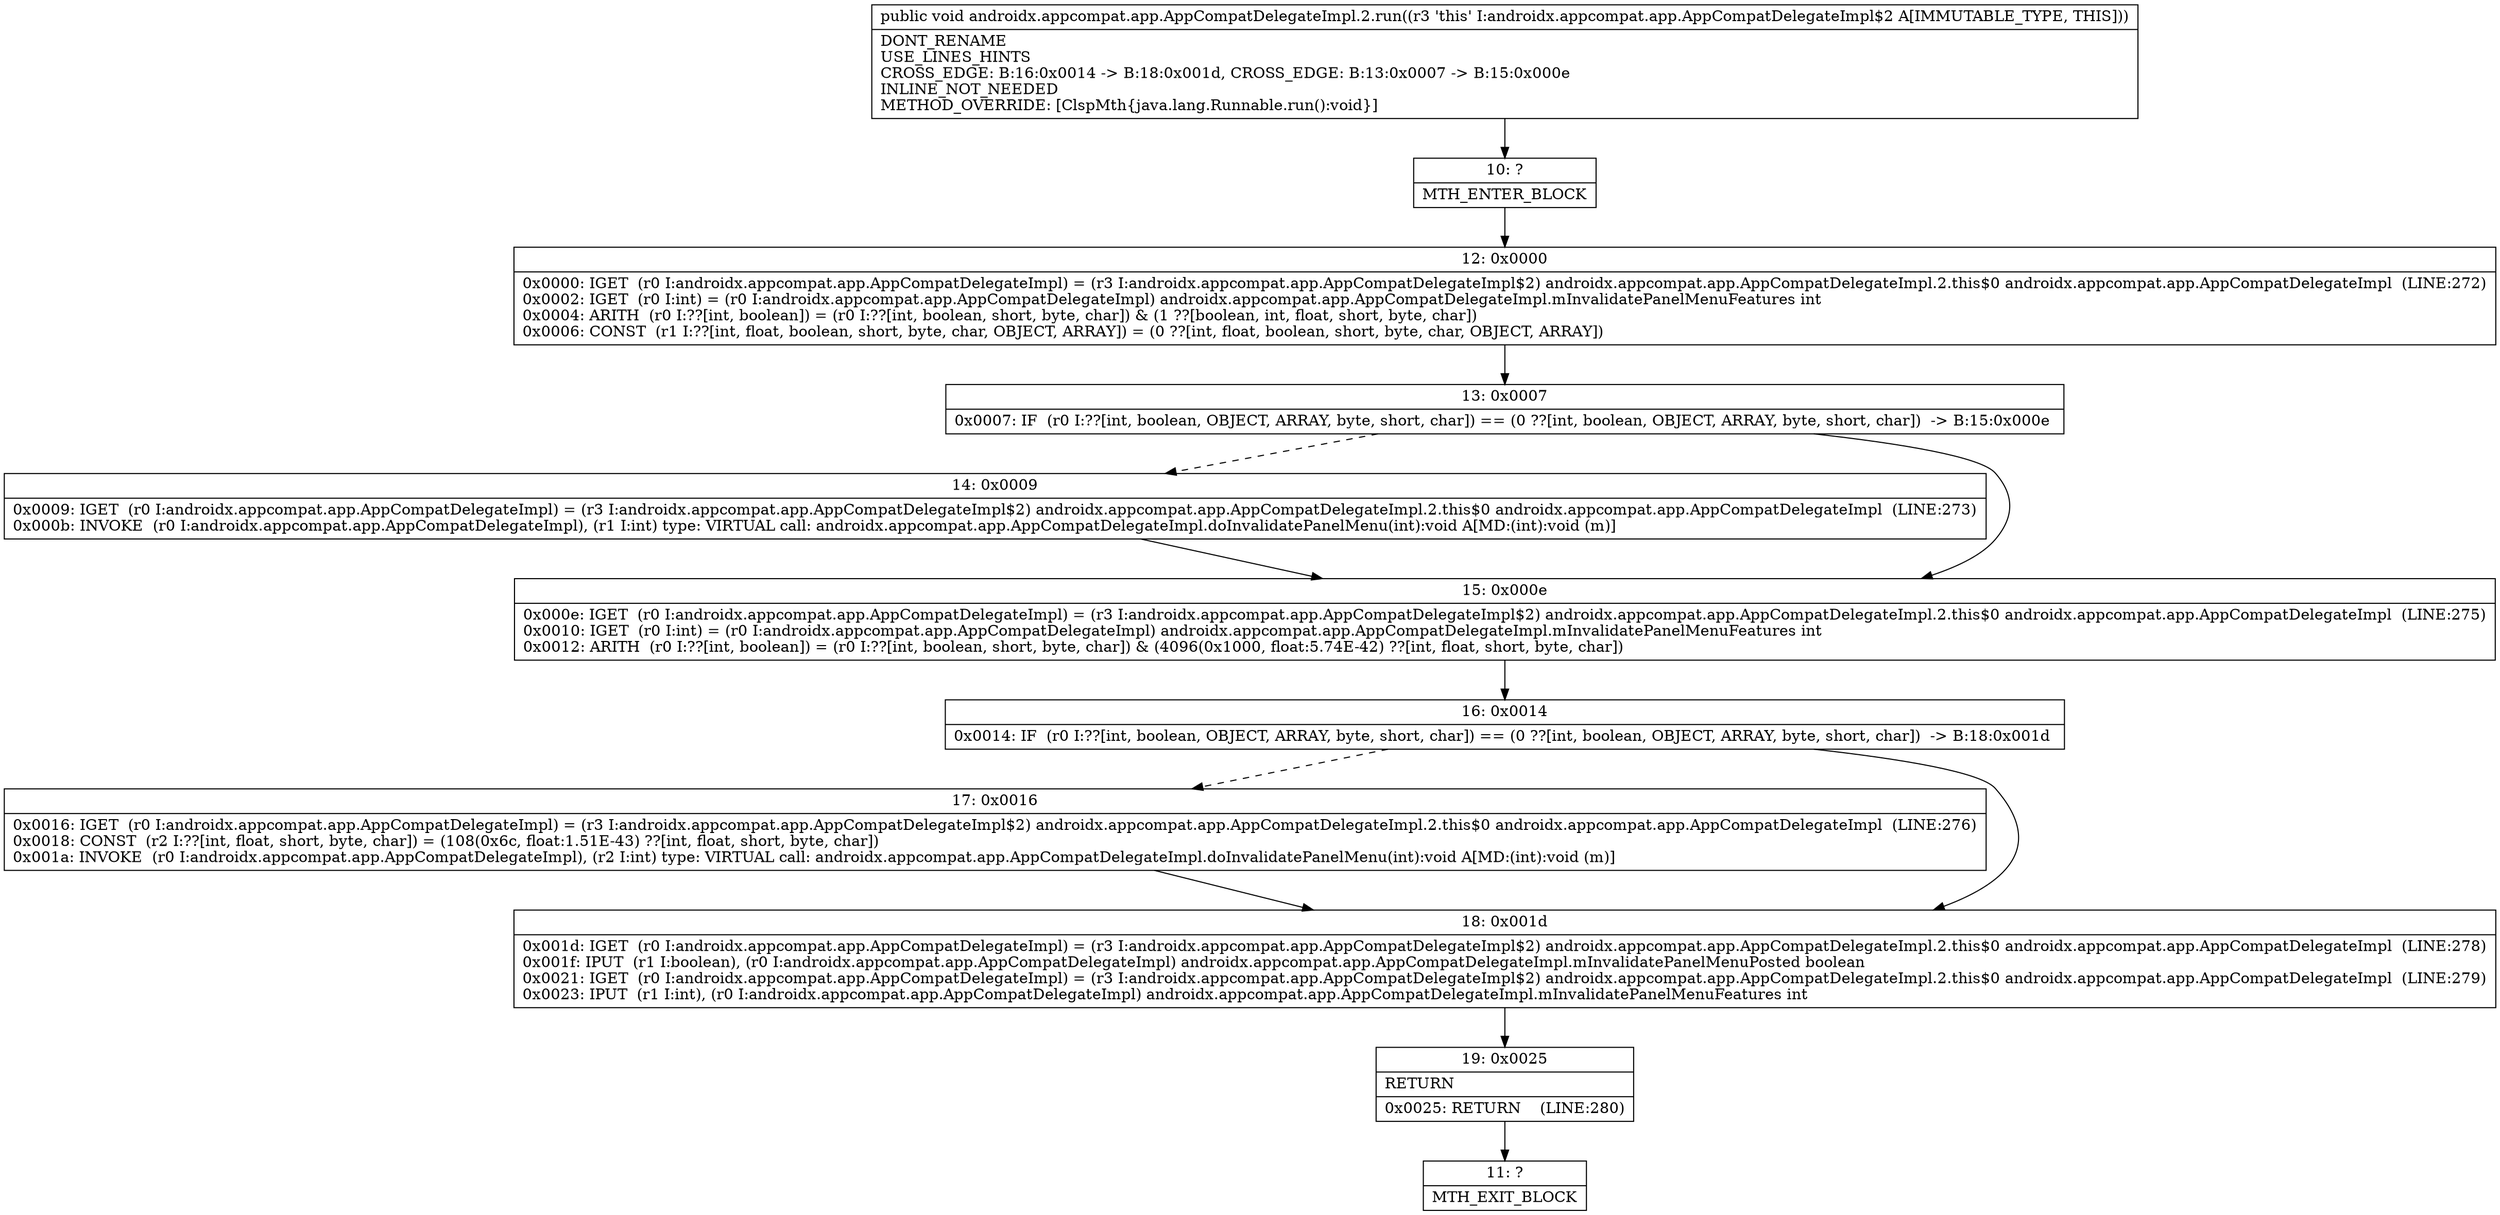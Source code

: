 digraph "CFG forandroidx.appcompat.app.AppCompatDelegateImpl.2.run()V" {
Node_10 [shape=record,label="{10\:\ ?|MTH_ENTER_BLOCK\l}"];
Node_12 [shape=record,label="{12\:\ 0x0000|0x0000: IGET  (r0 I:androidx.appcompat.app.AppCompatDelegateImpl) = (r3 I:androidx.appcompat.app.AppCompatDelegateImpl$2) androidx.appcompat.app.AppCompatDelegateImpl.2.this$0 androidx.appcompat.app.AppCompatDelegateImpl  (LINE:272)\l0x0002: IGET  (r0 I:int) = (r0 I:androidx.appcompat.app.AppCompatDelegateImpl) androidx.appcompat.app.AppCompatDelegateImpl.mInvalidatePanelMenuFeatures int \l0x0004: ARITH  (r0 I:??[int, boolean]) = (r0 I:??[int, boolean, short, byte, char]) & (1 ??[boolean, int, float, short, byte, char]) \l0x0006: CONST  (r1 I:??[int, float, boolean, short, byte, char, OBJECT, ARRAY]) = (0 ??[int, float, boolean, short, byte, char, OBJECT, ARRAY]) \l}"];
Node_13 [shape=record,label="{13\:\ 0x0007|0x0007: IF  (r0 I:??[int, boolean, OBJECT, ARRAY, byte, short, char]) == (0 ??[int, boolean, OBJECT, ARRAY, byte, short, char])  \-\> B:15:0x000e \l}"];
Node_14 [shape=record,label="{14\:\ 0x0009|0x0009: IGET  (r0 I:androidx.appcompat.app.AppCompatDelegateImpl) = (r3 I:androidx.appcompat.app.AppCompatDelegateImpl$2) androidx.appcompat.app.AppCompatDelegateImpl.2.this$0 androidx.appcompat.app.AppCompatDelegateImpl  (LINE:273)\l0x000b: INVOKE  (r0 I:androidx.appcompat.app.AppCompatDelegateImpl), (r1 I:int) type: VIRTUAL call: androidx.appcompat.app.AppCompatDelegateImpl.doInvalidatePanelMenu(int):void A[MD:(int):void (m)]\l}"];
Node_15 [shape=record,label="{15\:\ 0x000e|0x000e: IGET  (r0 I:androidx.appcompat.app.AppCompatDelegateImpl) = (r3 I:androidx.appcompat.app.AppCompatDelegateImpl$2) androidx.appcompat.app.AppCompatDelegateImpl.2.this$0 androidx.appcompat.app.AppCompatDelegateImpl  (LINE:275)\l0x0010: IGET  (r0 I:int) = (r0 I:androidx.appcompat.app.AppCompatDelegateImpl) androidx.appcompat.app.AppCompatDelegateImpl.mInvalidatePanelMenuFeatures int \l0x0012: ARITH  (r0 I:??[int, boolean]) = (r0 I:??[int, boolean, short, byte, char]) & (4096(0x1000, float:5.74E\-42) ??[int, float, short, byte, char]) \l}"];
Node_16 [shape=record,label="{16\:\ 0x0014|0x0014: IF  (r0 I:??[int, boolean, OBJECT, ARRAY, byte, short, char]) == (0 ??[int, boolean, OBJECT, ARRAY, byte, short, char])  \-\> B:18:0x001d \l}"];
Node_17 [shape=record,label="{17\:\ 0x0016|0x0016: IGET  (r0 I:androidx.appcompat.app.AppCompatDelegateImpl) = (r3 I:androidx.appcompat.app.AppCompatDelegateImpl$2) androidx.appcompat.app.AppCompatDelegateImpl.2.this$0 androidx.appcompat.app.AppCompatDelegateImpl  (LINE:276)\l0x0018: CONST  (r2 I:??[int, float, short, byte, char]) = (108(0x6c, float:1.51E\-43) ??[int, float, short, byte, char]) \l0x001a: INVOKE  (r0 I:androidx.appcompat.app.AppCompatDelegateImpl), (r2 I:int) type: VIRTUAL call: androidx.appcompat.app.AppCompatDelegateImpl.doInvalidatePanelMenu(int):void A[MD:(int):void (m)]\l}"];
Node_18 [shape=record,label="{18\:\ 0x001d|0x001d: IGET  (r0 I:androidx.appcompat.app.AppCompatDelegateImpl) = (r3 I:androidx.appcompat.app.AppCompatDelegateImpl$2) androidx.appcompat.app.AppCompatDelegateImpl.2.this$0 androidx.appcompat.app.AppCompatDelegateImpl  (LINE:278)\l0x001f: IPUT  (r1 I:boolean), (r0 I:androidx.appcompat.app.AppCompatDelegateImpl) androidx.appcompat.app.AppCompatDelegateImpl.mInvalidatePanelMenuPosted boolean \l0x0021: IGET  (r0 I:androidx.appcompat.app.AppCompatDelegateImpl) = (r3 I:androidx.appcompat.app.AppCompatDelegateImpl$2) androidx.appcompat.app.AppCompatDelegateImpl.2.this$0 androidx.appcompat.app.AppCompatDelegateImpl  (LINE:279)\l0x0023: IPUT  (r1 I:int), (r0 I:androidx.appcompat.app.AppCompatDelegateImpl) androidx.appcompat.app.AppCompatDelegateImpl.mInvalidatePanelMenuFeatures int \l}"];
Node_19 [shape=record,label="{19\:\ 0x0025|RETURN\l|0x0025: RETURN    (LINE:280)\l}"];
Node_11 [shape=record,label="{11\:\ ?|MTH_EXIT_BLOCK\l}"];
MethodNode[shape=record,label="{public void androidx.appcompat.app.AppCompatDelegateImpl.2.run((r3 'this' I:androidx.appcompat.app.AppCompatDelegateImpl$2 A[IMMUTABLE_TYPE, THIS]))  | DONT_RENAME\lUSE_LINES_HINTS\lCROSS_EDGE: B:16:0x0014 \-\> B:18:0x001d, CROSS_EDGE: B:13:0x0007 \-\> B:15:0x000e\lINLINE_NOT_NEEDED\lMETHOD_OVERRIDE: [ClspMth\{java.lang.Runnable.run():void\}]\l}"];
MethodNode -> Node_10;Node_10 -> Node_12;
Node_12 -> Node_13;
Node_13 -> Node_14[style=dashed];
Node_13 -> Node_15;
Node_14 -> Node_15;
Node_15 -> Node_16;
Node_16 -> Node_17[style=dashed];
Node_16 -> Node_18;
Node_17 -> Node_18;
Node_18 -> Node_19;
Node_19 -> Node_11;
}

